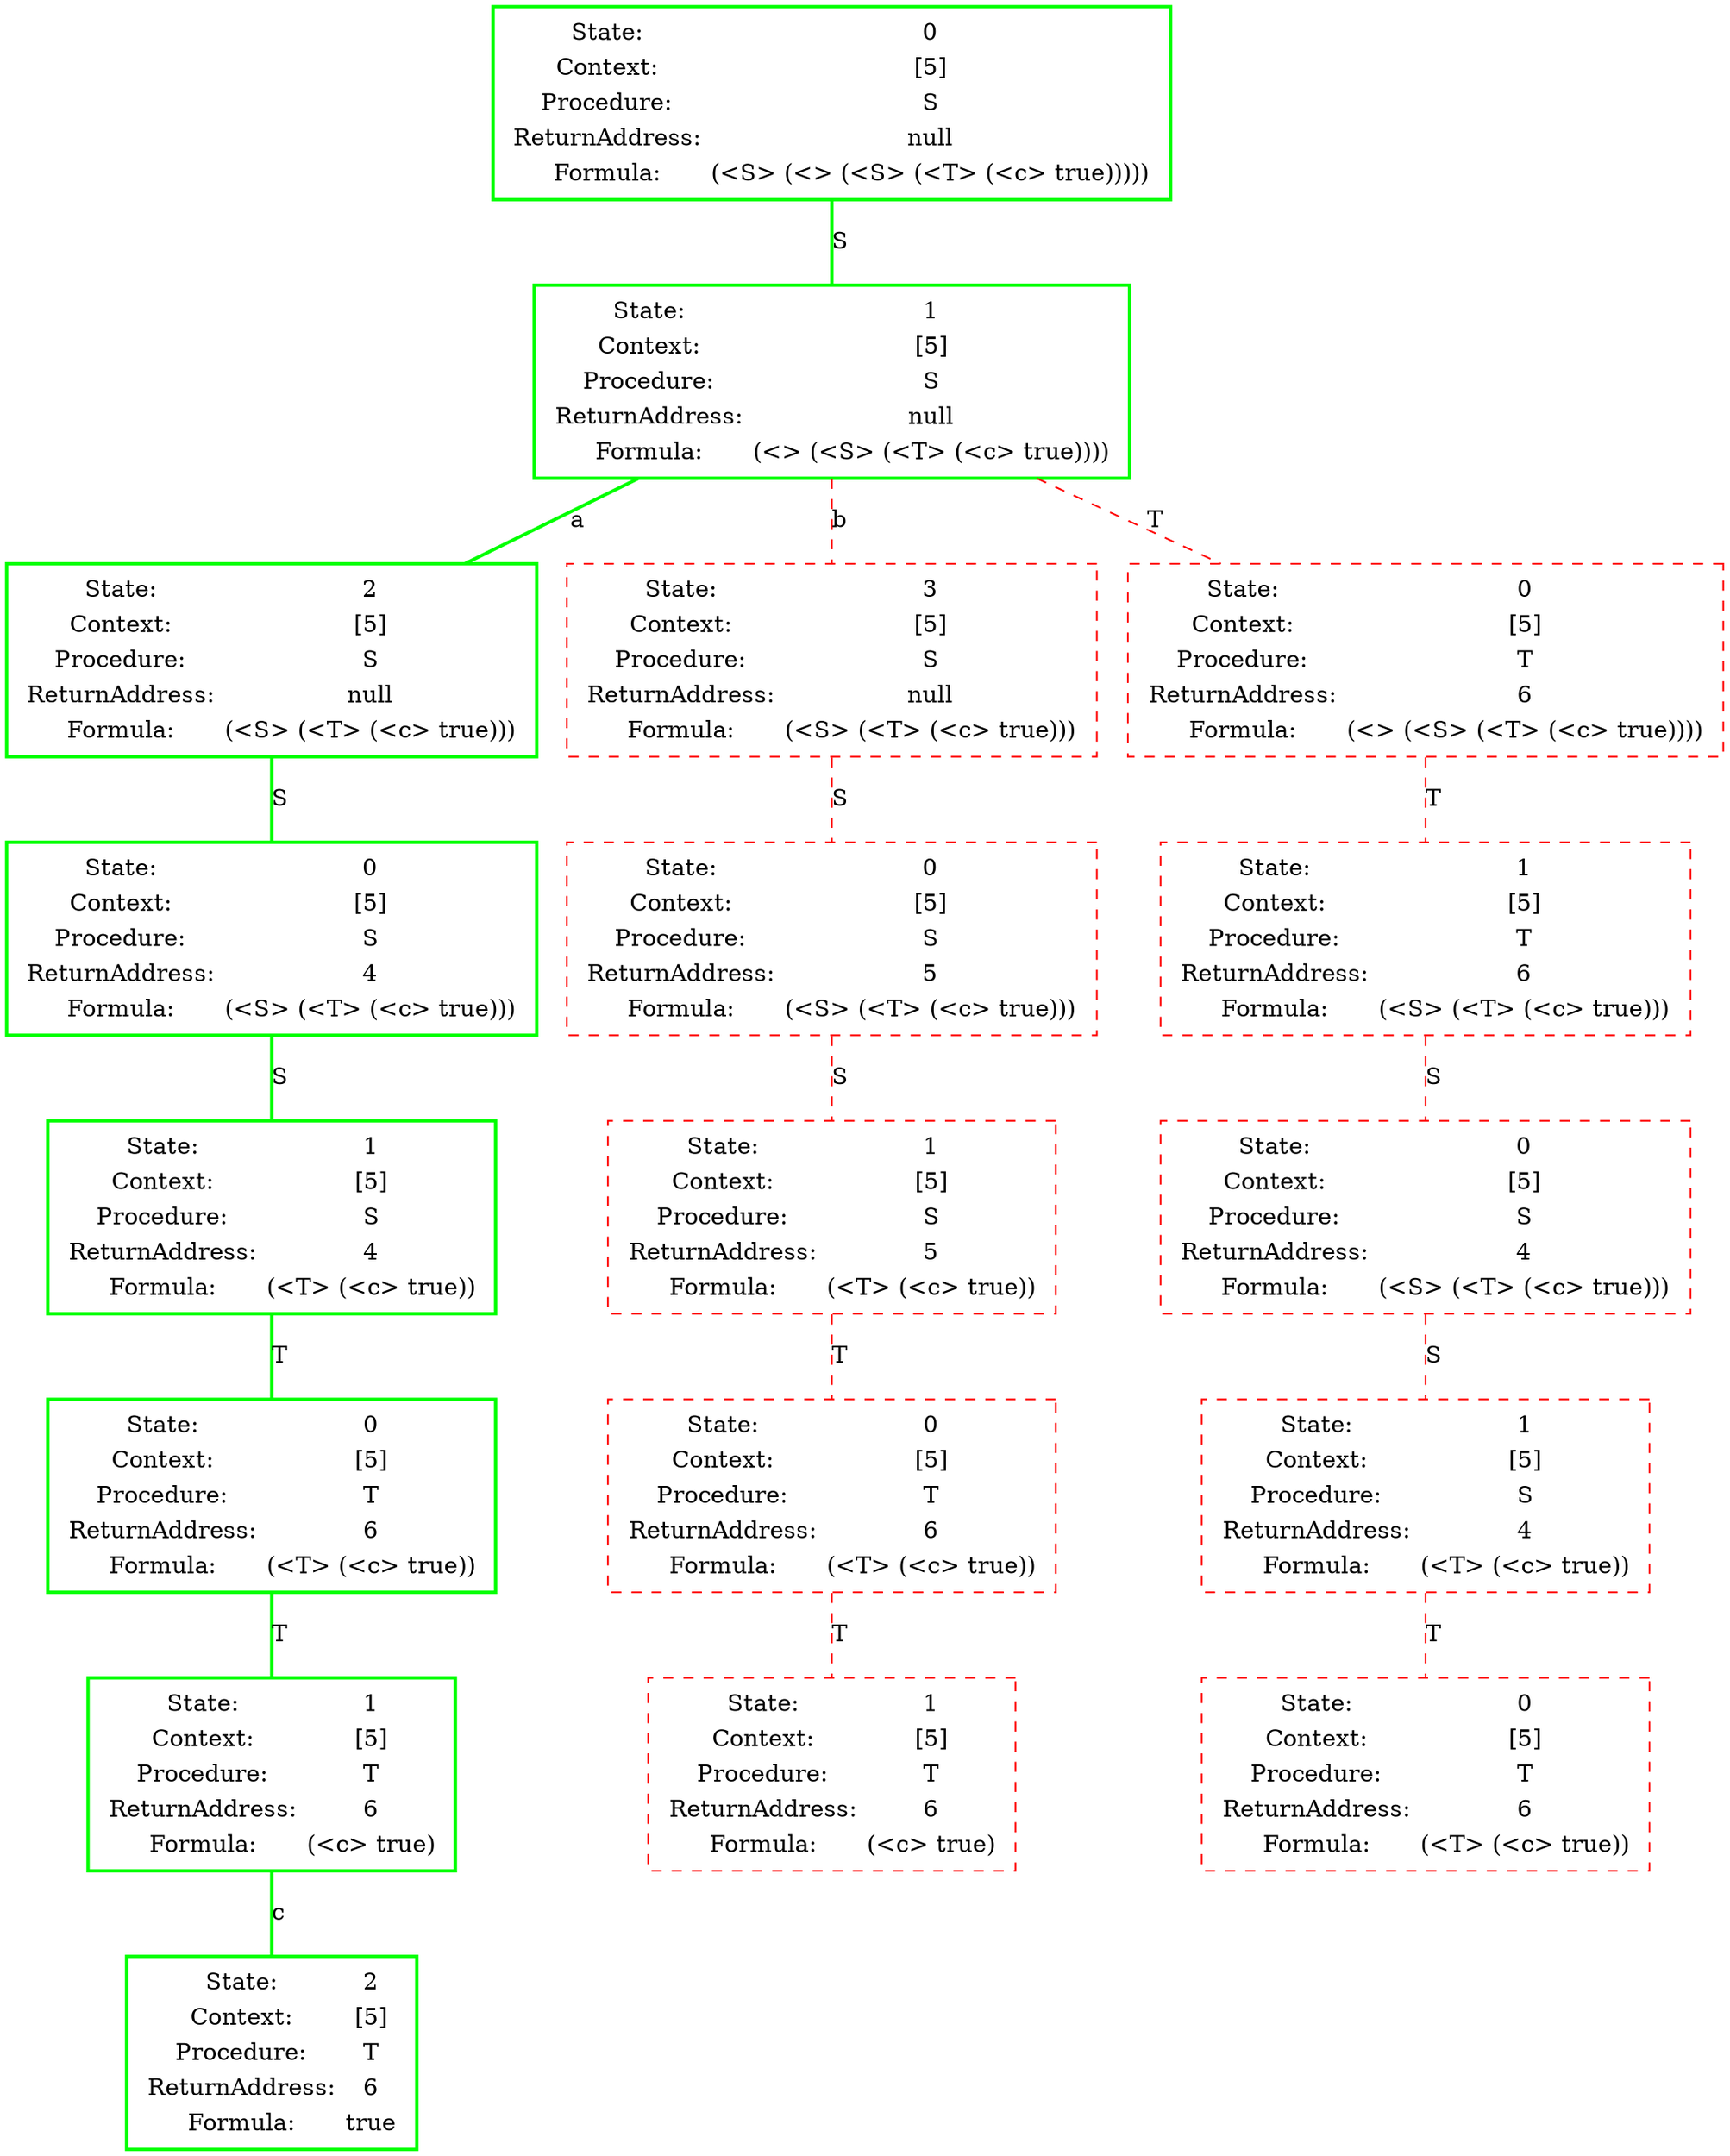 digraph g {

	s0 [shape="box" color="green" style="bold" label=<<TABLE BORDER="0px"><TR><TD>State:</TD><TD>0</TD> </TR><TR><TD>Context:</TD><TD>[5]</TD></TR><TR><TD>Procedure:</TD><TD>S</TD> </TR><TR><TD>ReturnAddress:</TD><TD>null</TD></TR><TR><TD>Formula:</TD><TD>(&lt;S&gt; (&lt;&gt; (&lt;S&gt; (&lt;T&gt; (&lt;c&gt; true)))))</TD></TR></TABLE>>];
	s1 [shape="box" color="green" style="bold" label=<<TABLE BORDER="0px"><TR><TD>State:</TD><TD>1</TD> </TR><TR><TD>Context:</TD><TD>[5]</TD></TR><TR><TD>Procedure:</TD><TD>S</TD> </TR><TR><TD>ReturnAddress:</TD><TD>null</TD></TR><TR><TD>Formula:</TD><TD>(&lt;&gt; (&lt;S&gt; (&lt;T&gt; (&lt;c&gt; true))))</TD></TR></TABLE>>];
	s2 [shape="box" color="green" style="bold" label=<<TABLE BORDER="0px"><TR><TD>State:</TD><TD>2</TD> </TR><TR><TD>Context:</TD><TD>[5]</TD></TR><TR><TD>Procedure:</TD><TD>S</TD> </TR><TR><TD>ReturnAddress:</TD><TD>null</TD></TR><TR><TD>Formula:</TD><TD>(&lt;S&gt; (&lt;T&gt; (&lt;c&gt; true)))</TD></TR></TABLE>>];
	s3 [shape="box" color="red" style="dashed" label=<<TABLE BORDER="0px"><TR><TD>State:</TD><TD>3</TD> </TR><TR><TD>Context:</TD><TD>[5]</TD></TR><TR><TD>Procedure:</TD><TD>S</TD> </TR><TR><TD>ReturnAddress:</TD><TD>null</TD></TR><TR><TD>Formula:</TD><TD>(&lt;S&gt; (&lt;T&gt; (&lt;c&gt; true)))</TD></TR></TABLE>>];
	s4 [shape="box" color="red" style="dashed" label=<<TABLE BORDER="0px"><TR><TD>State:</TD><TD>0</TD> </TR><TR><TD>Context:</TD><TD>[5]</TD></TR><TR><TD>Procedure:</TD><TD>T</TD> </TR><TR><TD>ReturnAddress:</TD><TD>6</TD></TR><TR><TD>Formula:</TD><TD>(&lt;&gt; (&lt;S&gt; (&lt;T&gt; (&lt;c&gt; true))))</TD></TR></TABLE>>];
	s5 [shape="box" color="green" style="bold" label=<<TABLE BORDER="0px"><TR><TD>State:</TD><TD>0</TD> </TR><TR><TD>Context:</TD><TD>[5]</TD></TR><TR><TD>Procedure:</TD><TD>S</TD> </TR><TR><TD>ReturnAddress:</TD><TD>4</TD></TR><TR><TD>Formula:</TD><TD>(&lt;S&gt; (&lt;T&gt; (&lt;c&gt; true)))</TD></TR></TABLE>>];
	s6 [shape="box" color="red" style="dashed" label=<<TABLE BORDER="0px"><TR><TD>State:</TD><TD>0</TD> </TR><TR><TD>Context:</TD><TD>[5]</TD></TR><TR><TD>Procedure:</TD><TD>S</TD> </TR><TR><TD>ReturnAddress:</TD><TD>5</TD></TR><TR><TD>Formula:</TD><TD>(&lt;S&gt; (&lt;T&gt; (&lt;c&gt; true)))</TD></TR></TABLE>>];
	s7 [shape="box" color="red" style="dashed" label=<<TABLE BORDER="0px"><TR><TD>State:</TD><TD>1</TD> </TR><TR><TD>Context:</TD><TD>[5]</TD></TR><TR><TD>Procedure:</TD><TD>T</TD> </TR><TR><TD>ReturnAddress:</TD><TD>6</TD></TR><TR><TD>Formula:</TD><TD>(&lt;S&gt; (&lt;T&gt; (&lt;c&gt; true)))</TD></TR></TABLE>>];
	s8 [shape="box" color="green" style="bold" label=<<TABLE BORDER="0px"><TR><TD>State:</TD><TD>1</TD> </TR><TR><TD>Context:</TD><TD>[5]</TD></TR><TR><TD>Procedure:</TD><TD>S</TD> </TR><TR><TD>ReturnAddress:</TD><TD>4</TD></TR><TR><TD>Formula:</TD><TD>(&lt;T&gt; (&lt;c&gt; true))</TD></TR></TABLE>>];
	s9 [shape="box" color="red" style="dashed" label=<<TABLE BORDER="0px"><TR><TD>State:</TD><TD>1</TD> </TR><TR><TD>Context:</TD><TD>[5]</TD></TR><TR><TD>Procedure:</TD><TD>S</TD> </TR><TR><TD>ReturnAddress:</TD><TD>5</TD></TR><TR><TD>Formula:</TD><TD>(&lt;T&gt; (&lt;c&gt; true))</TD></TR></TABLE>>];
	s10 [shape="box" color="red" style="dashed" label=<<TABLE BORDER="0px"><TR><TD>State:</TD><TD>0</TD> </TR><TR><TD>Context:</TD><TD>[5]</TD></TR><TR><TD>Procedure:</TD><TD>S</TD> </TR><TR><TD>ReturnAddress:</TD><TD>4</TD></TR><TR><TD>Formula:</TD><TD>(&lt;S&gt; (&lt;T&gt; (&lt;c&gt; true)))</TD></TR></TABLE>>];
	s11 [shape="box" color="green" style="bold" label=<<TABLE BORDER="0px"><TR><TD>State:</TD><TD>0</TD> </TR><TR><TD>Context:</TD><TD>[5]</TD></TR><TR><TD>Procedure:</TD><TD>T</TD> </TR><TR><TD>ReturnAddress:</TD><TD>6</TD></TR><TR><TD>Formula:</TD><TD>(&lt;T&gt; (&lt;c&gt; true))</TD></TR></TABLE>>];
	s12 [shape="box" color="red" style="dashed" label=<<TABLE BORDER="0px"><TR><TD>State:</TD><TD>0</TD> </TR><TR><TD>Context:</TD><TD>[5]</TD></TR><TR><TD>Procedure:</TD><TD>T</TD> </TR><TR><TD>ReturnAddress:</TD><TD>6</TD></TR><TR><TD>Formula:</TD><TD>(&lt;T&gt; (&lt;c&gt; true))</TD></TR></TABLE>>];
	s13 [shape="box" color="red" style="dashed" label=<<TABLE BORDER="0px"><TR><TD>State:</TD><TD>1</TD> </TR><TR><TD>Context:</TD><TD>[5]</TD></TR><TR><TD>Procedure:</TD><TD>S</TD> </TR><TR><TD>ReturnAddress:</TD><TD>4</TD></TR><TR><TD>Formula:</TD><TD>(&lt;T&gt; (&lt;c&gt; true))</TD></TR></TABLE>>];
	s14 [shape="box" color="green" style="bold" label=<<TABLE BORDER="0px"><TR><TD>State:</TD><TD>1</TD> </TR><TR><TD>Context:</TD><TD>[5]</TD></TR><TR><TD>Procedure:</TD><TD>T</TD> </TR><TR><TD>ReturnAddress:</TD><TD>6</TD></TR><TR><TD>Formula:</TD><TD>(&lt;c&gt; true)</TD></TR></TABLE>>];
	s15 [shape="box" color="red" style="dashed" label=<<TABLE BORDER="0px"><TR><TD>State:</TD><TD>1</TD> </TR><TR><TD>Context:</TD><TD>[5]</TD></TR><TR><TD>Procedure:</TD><TD>T</TD> </TR><TR><TD>ReturnAddress:</TD><TD>6</TD></TR><TR><TD>Formula:</TD><TD>(&lt;c&gt; true)</TD></TR></TABLE>>];
	s16 [shape="box" color="red" style="dashed" label=<<TABLE BORDER="0px"><TR><TD>State:</TD><TD>0</TD> </TR><TR><TD>Context:</TD><TD>[5]</TD></TR><TR><TD>Procedure:</TD><TD>T</TD> </TR><TR><TD>ReturnAddress:</TD><TD>6</TD></TR><TR><TD>Formula:</TD><TD>(&lt;T&gt; (&lt;c&gt; true))</TD></TR></TABLE>>];
	s17 [shape="box" color="green" style="bold" label=<<TABLE BORDER="0px"><TR><TD>State:</TD><TD>2</TD> </TR><TR><TD>Context:</TD><TD>[5]</TD></TR><TR><TD>Procedure:</TD><TD>T</TD> </TR><TR><TD>ReturnAddress:</TD><TD>6</TD></TR><TR><TD>Formula:</TD><TD>true</TD></TR></TABLE>>];
	s0 -> s1 [color="green" style="bold" label="S" arrowhead="none"];
	s1 -> s2 [color="green" style="bold" label="a" arrowhead="none"];
	s1 -> s3 [color="red" style="dashed" label="b" arrowhead="none"];
	s1 -> s4 [color="red" style="dashed" label="T" arrowhead="none"];
	s2 -> s5 [color="green" style="bold" label="S" arrowhead="none"];
	s3 -> s6 [color="red" style="dashed" label="S" arrowhead="none"];
	s4 -> s7 [color="red" style="dashed" label="T" arrowhead="none"];
	s5 -> s8 [color="green" style="bold" label="S" arrowhead="none"];
	s6 -> s9 [color="red" style="dashed" label="S" arrowhead="none"];
	s7 -> s10 [color="red" style="dashed" label="S" arrowhead="none"];
	s8 -> s11 [color="green" style="bold" label="T" arrowhead="none"];
	s9 -> s12 [color="red" style="dashed" label="T" arrowhead="none"];
	s10 -> s13 [color="red" style="dashed" label="S" arrowhead="none"];
	s11 -> s14 [color="green" style="bold" label="T" arrowhead="none"];
	s12 -> s15 [color="red" style="dashed" label="T" arrowhead="none"];
	s13 -> s16 [color="red" style="dashed" label="T" arrowhead="none"];
	s14 -> s17 [color="green" style="bold" label="c" arrowhead="none"];

}
